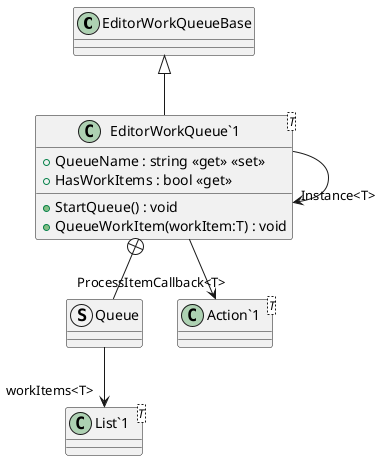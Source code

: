 @startuml
class EditorWorkQueueBase {
}
class "EditorWorkQueue`1"<T> {
    + QueueName : string <<get>> <<set>>
    + HasWorkItems : bool <<get>>
    + StartQueue() : void
    + QueueWorkItem(workItem:T) : void
}
struct Queue {
}
class "Action`1"<T> {
}
class "List`1"<T> {
}
EditorWorkQueueBase <|-- "EditorWorkQueue`1"
"EditorWorkQueue`1" --> "Instance<T>" "EditorWorkQueue`1"
"EditorWorkQueue`1" --> "ProcessItemCallback<T>" "Action`1"
"EditorWorkQueue`1" +-- Queue
Queue --> "workItems<T>" "List`1"
@enduml

